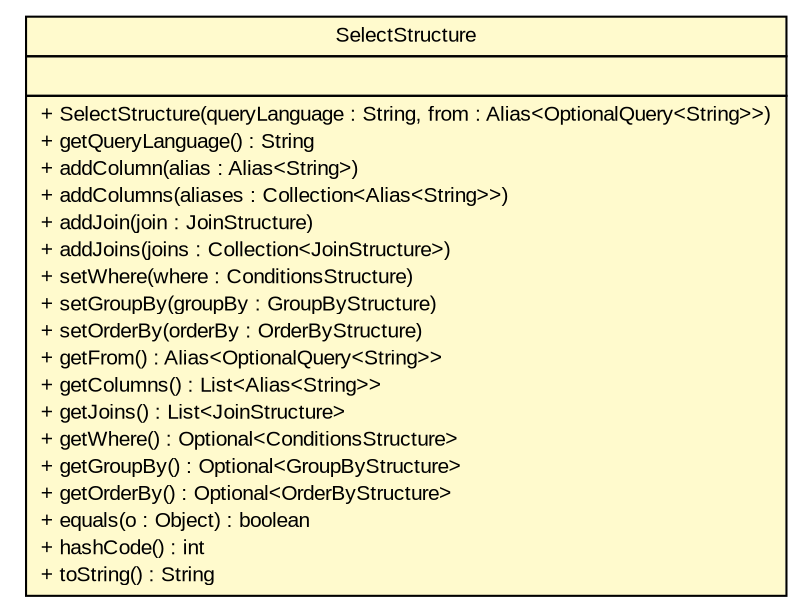 #!/usr/local/bin/dot
#
# Class diagram 
# Generated by UMLGraph version R5_6 (http://www.umlgraph.org/)
#

digraph G {
	edge [fontname="arial",fontsize=10,labelfontname="arial",labelfontsize=10];
	node [fontname="arial",fontsize=10,shape=plaintext];
	nodesep=0.25;
	ranksep=0.5;
	// br.gov.to.sefaz.persistence.query.structure.select.SelectStructure
	c729481 [label=<<table title="br.gov.to.sefaz.persistence.query.structure.select.SelectStructure" border="0" cellborder="1" cellspacing="0" cellpadding="2" port="p" bgcolor="lemonChiffon" href="./SelectStructure.html">
		<tr><td><table border="0" cellspacing="0" cellpadding="1">
<tr><td align="center" balign="center"> SelectStructure </td></tr>
		</table></td></tr>
		<tr><td><table border="0" cellspacing="0" cellpadding="1">
<tr><td align="left" balign="left">  </td></tr>
		</table></td></tr>
		<tr><td><table border="0" cellspacing="0" cellpadding="1">
<tr><td align="left" balign="left"> + SelectStructure(queryLanguage : String, from : Alias&lt;OptionalQuery&lt;String&gt;&gt;) </td></tr>
<tr><td align="left" balign="left"> + getQueryLanguage() : String </td></tr>
<tr><td align="left" balign="left"> + addColumn(alias : Alias&lt;String&gt;) </td></tr>
<tr><td align="left" balign="left"> + addColumns(aliases : Collection&lt;Alias&lt;String&gt;&gt;) </td></tr>
<tr><td align="left" balign="left"> + addJoin(join : JoinStructure) </td></tr>
<tr><td align="left" balign="left"> + addJoins(joins : Collection&lt;JoinStructure&gt;) </td></tr>
<tr><td align="left" balign="left"> + setWhere(where : ConditionsStructure) </td></tr>
<tr><td align="left" balign="left"> + setGroupBy(groupBy : GroupByStructure) </td></tr>
<tr><td align="left" balign="left"> + setOrderBy(orderBy : OrderByStructure) </td></tr>
<tr><td align="left" balign="left"> + getFrom() : Alias&lt;OptionalQuery&lt;String&gt;&gt; </td></tr>
<tr><td align="left" balign="left"> + getColumns() : List&lt;Alias&lt;String&gt;&gt; </td></tr>
<tr><td align="left" balign="left"> + getJoins() : List&lt;JoinStructure&gt; </td></tr>
<tr><td align="left" balign="left"> + getWhere() : Optional&lt;ConditionsStructure&gt; </td></tr>
<tr><td align="left" balign="left"> + getGroupBy() : Optional&lt;GroupByStructure&gt; </td></tr>
<tr><td align="left" balign="left"> + getOrderBy() : Optional&lt;OrderByStructure&gt; </td></tr>
<tr><td align="left" balign="left"> + equals(o : Object) : boolean </td></tr>
<tr><td align="left" balign="left"> + hashCode() : int </td></tr>
<tr><td align="left" balign="left"> + toString() : String </td></tr>
		</table></td></tr>
		</table>>, URL="./SelectStructure.html", fontname="arial", fontcolor="black", fontsize=10.0];
}


